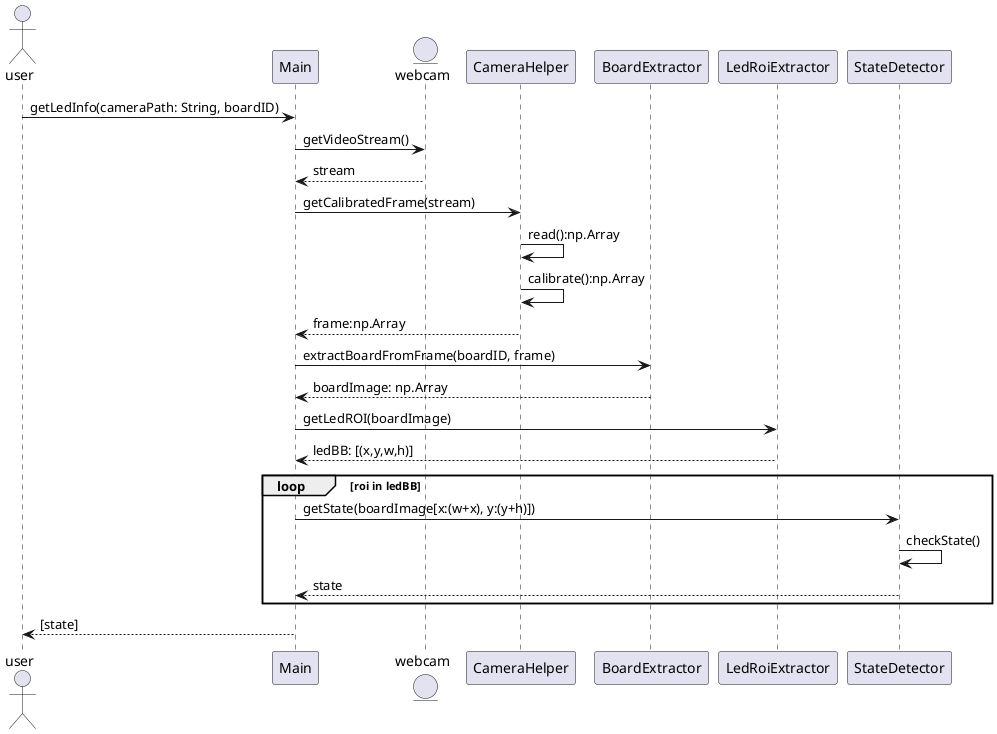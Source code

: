 @startuml
'https://plantuml.com/sequence-diagram

actor user

user  -> Main: getLedInfo(cameraPath: String, boardID)
entity webcam
Main -> webcam: getVideoStream()
webcam --> Main: stream
Main -> CameraHelper: getCalibratedFrame(stream)
CameraHelper -> CameraHelper: read():np.Array
CameraHelper -> CameraHelper: calibrate():np.Array
CameraHelper --> Main: frame:np.Array

Main -> BoardExtractor: extractBoardFromFrame(boardID, frame)
BoardExtractor --> Main: boardImage: np.Array

 Main -> LedRoiExtractor: getLedROI(boardImage)
 LedRoiExtractor--> Main: ledBB: [(x,y,w,h)]
 loop roi in ledBB
    Main -> StateDetector: getState(boardImage[x:(w+x), y:(y+h)])
    StateDetector -> StateDetector: checkState()

    StateDetector --> Main: state
 end
 Main --> user: [state]

@enduml